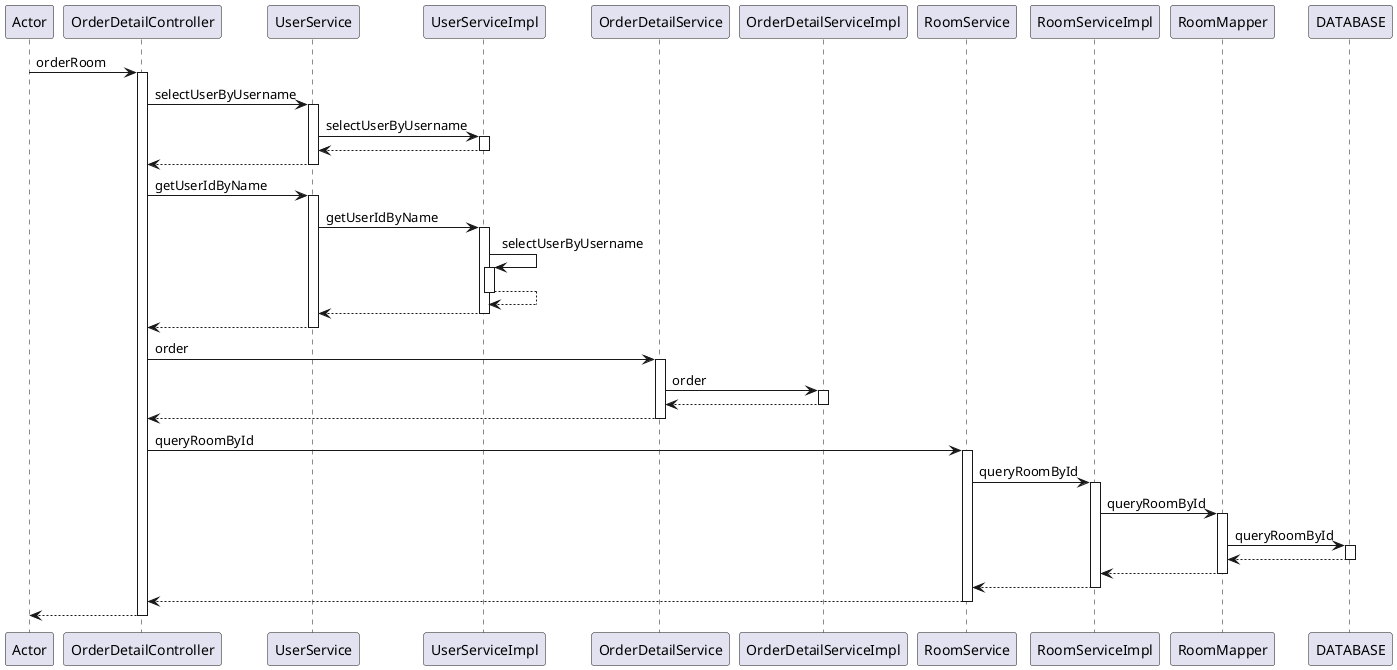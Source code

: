 @startuml
participant Actor
Actor -> OrderDetailController : orderRoom
activate OrderDetailController
OrderDetailController -> UserService : selectUserByUsername
activate UserService
UserService -> UserServiceImpl : selectUserByUsername
activate UserServiceImpl
UserServiceImpl --> UserService
deactivate UserServiceImpl
UserService --> OrderDetailController
deactivate UserService
OrderDetailController -> UserService : getUserIdByName
activate UserService
UserService -> UserServiceImpl : getUserIdByName
activate UserServiceImpl
UserServiceImpl -> UserServiceImpl : selectUserByUsername
activate UserServiceImpl
UserServiceImpl --> UserServiceImpl
deactivate UserServiceImpl
UserServiceImpl --> UserService
deactivate UserServiceImpl
UserService --> OrderDetailController
deactivate UserService
OrderDetailController -> OrderDetailService : order
activate OrderDetailService
OrderDetailService -> OrderDetailServiceImpl : order
activate OrderDetailServiceImpl
OrderDetailServiceImpl --> OrderDetailService
deactivate OrderDetailServiceImpl
OrderDetailService --> OrderDetailController
deactivate OrderDetailService
OrderDetailController -> RoomService : queryRoomById
activate RoomService
RoomService -> RoomServiceImpl : queryRoomById
activate RoomServiceImpl

RoomServiceImpl -> RoomMapper : queryRoomById
activate RoomMapper
RoomMapper -> DATABASE : queryRoomById
activate DATABASE
DATABASE --> RoomMapper
deactivate DATABASE
RoomMapper --> RoomServiceImpl
deactivate RoomMapper

RoomServiceImpl --> RoomService
deactivate RoomServiceImpl
RoomService --> OrderDetailController
deactivate RoomService
return
@enduml